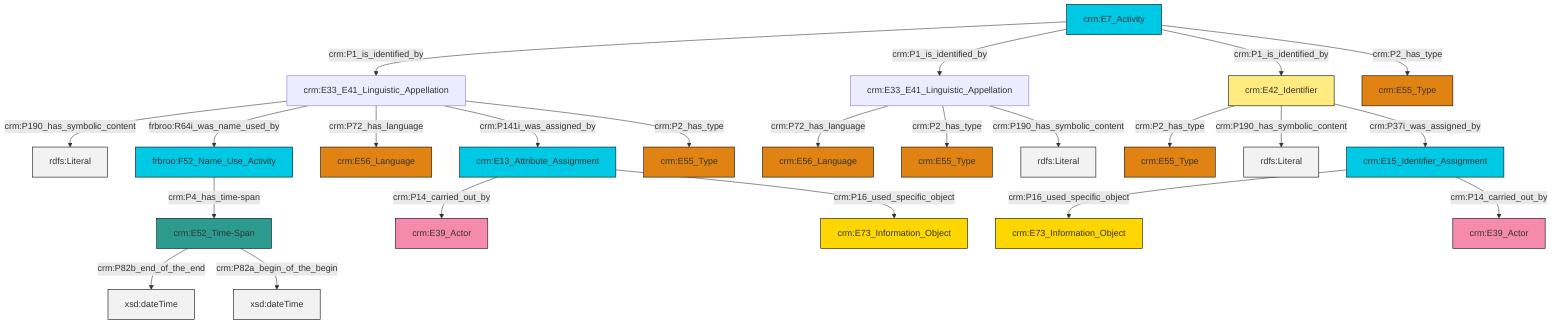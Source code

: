 graph TD
classDef Literal fill:#f2f2f2,stroke:#000000;
classDef CRM_Entity fill:#FFFFFF,stroke:#000000;
classDef Temporal_Entity fill:#00C9E6, stroke:#000000;
classDef Type fill:#E18312, stroke:#000000;
classDef Time-Span fill:#2C9C91, stroke:#000000;
classDef Appellation fill:#FFEB7F, stroke:#000000;
classDef Place fill:#008836, stroke:#000000;
classDef Persistent_Item fill:#B266B2, stroke:#000000;
classDef Conceptual_Object fill:#FFD700, stroke:#000000;
classDef Physical_Thing fill:#D2B48C, stroke:#000000;
classDef Actor fill:#f58aad, stroke:#000000;
classDef PC_Classes fill:#4ce600, stroke:#000000;
classDef Multi fill:#cccccc,stroke:#000000;

0["crm:E7_Activity"]:::Temporal_Entity -->|crm:P1_is_identified_by| 1["crm:E33_E41_Linguistic_Appellation"]:::Default
1["crm:E33_E41_Linguistic_Appellation"]:::Default -->|crm:P190_has_symbolic_content| 4[rdfs:Literal]:::Literal
5["crm:E42_Identifier"]:::Appellation -->|crm:P2_has_type| 6["crm:E55_Type"]:::Type
1["crm:E33_E41_Linguistic_Appellation"]:::Default -->|frbroo:R64i_was_name_used_by| 7["frbroo:F52_Name_Use_Activity"]:::Temporal_Entity
11["crm:E33_E41_Linguistic_Appellation"]:::Default -->|crm:P72_has_language| 12["crm:E56_Language"]:::Type
0["crm:E7_Activity"]:::Temporal_Entity -->|crm:P1_is_identified_by| 11["crm:E33_E41_Linguistic_Appellation"]:::Default
0["crm:E7_Activity"]:::Temporal_Entity -->|crm:P1_is_identified_by| 5["crm:E42_Identifier"]:::Appellation
15["crm:E52_Time-Span"]:::Time-Span -->|crm:P82b_end_of_the_end| 16[xsd:dateTime]:::Literal
11["crm:E33_E41_Linguistic_Appellation"]:::Default -->|crm:P2_has_type| 9["crm:E55_Type"]:::Type
11["crm:E33_E41_Linguistic_Appellation"]:::Default -->|crm:P190_has_symbolic_content| 23[rdfs:Literal]:::Literal
0["crm:E7_Activity"]:::Temporal_Entity -->|crm:P2_has_type| 24["crm:E55_Type"]:::Type
1["crm:E33_E41_Linguistic_Appellation"]:::Default -->|crm:P72_has_language| 13["crm:E56_Language"]:::Type
1["crm:E33_E41_Linguistic_Appellation"]:::Default -->|crm:P141i_was_assigned_by| 26["crm:E13_Attribute_Assignment"]:::Temporal_Entity
20["crm:E15_Identifier_Assignment"]:::Temporal_Entity -->|crm:P16_used_specific_object| 2["crm:E73_Information_Object"]:::Conceptual_Object
20["crm:E15_Identifier_Assignment"]:::Temporal_Entity -->|crm:P14_carried_out_by| 30["crm:E39_Actor"]:::Actor
26["crm:E13_Attribute_Assignment"]:::Temporal_Entity -->|crm:P14_carried_out_by| 31["crm:E39_Actor"]:::Actor
15["crm:E52_Time-Span"]:::Time-Span -->|crm:P82a_begin_of_the_begin| 34[xsd:dateTime]:::Literal
5["crm:E42_Identifier"]:::Appellation -->|crm:P190_has_symbolic_content| 37[rdfs:Literal]:::Literal
1["crm:E33_E41_Linguistic_Appellation"]:::Default -->|crm:P2_has_type| 17["crm:E55_Type"]:::Type
5["crm:E42_Identifier"]:::Appellation -->|crm:P37i_was_assigned_by| 20["crm:E15_Identifier_Assignment"]:::Temporal_Entity
26["crm:E13_Attribute_Assignment"]:::Temporal_Entity -->|crm:P16_used_specific_object| 32["crm:E73_Information_Object"]:::Conceptual_Object
7["frbroo:F52_Name_Use_Activity"]:::Temporal_Entity -->|crm:P4_has_time-span| 15["crm:E52_Time-Span"]:::Time-Span